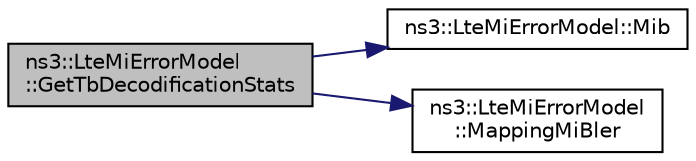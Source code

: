 digraph "ns3::LteMiErrorModel::GetTbDecodificationStats"
{
  edge [fontname="Helvetica",fontsize="10",labelfontname="Helvetica",labelfontsize="10"];
  node [fontname="Helvetica",fontsize="10",shape=record];
  rankdir="LR";
  Node1 [label="ns3::LteMiErrorModel\l::GetTbDecodificationStats",height=0.2,width=0.4,color="black", fillcolor="grey75", style="filled", fontcolor="black"];
  Node1 -> Node2 [color="midnightblue",fontsize="10",style="solid"];
  Node2 [label="ns3::LteMiErrorModel::Mib",height=0.2,width=0.4,color="black", fillcolor="white", style="filled",URL="$da/d11/classns3_1_1LteMiErrorModel.html#aeb98520a67e7e4ab119bbc8c70727f1b",tooltip="find the mmib (mean mutual information per bit) for different modulations of the specified TB ..."];
  Node1 -> Node3 [color="midnightblue",fontsize="10",style="solid"];
  Node3 [label="ns3::LteMiErrorModel\l::MappingMiBler",height=0.2,width=0.4,color="black", fillcolor="white", style="filled",URL="$da/d11/classns3_1_1LteMiErrorModel.html#a4cc7a5e5933dab248c3c6aab8bd34206",tooltip="map the mmib (mean mutual information per bit) for different MCS "];
}
